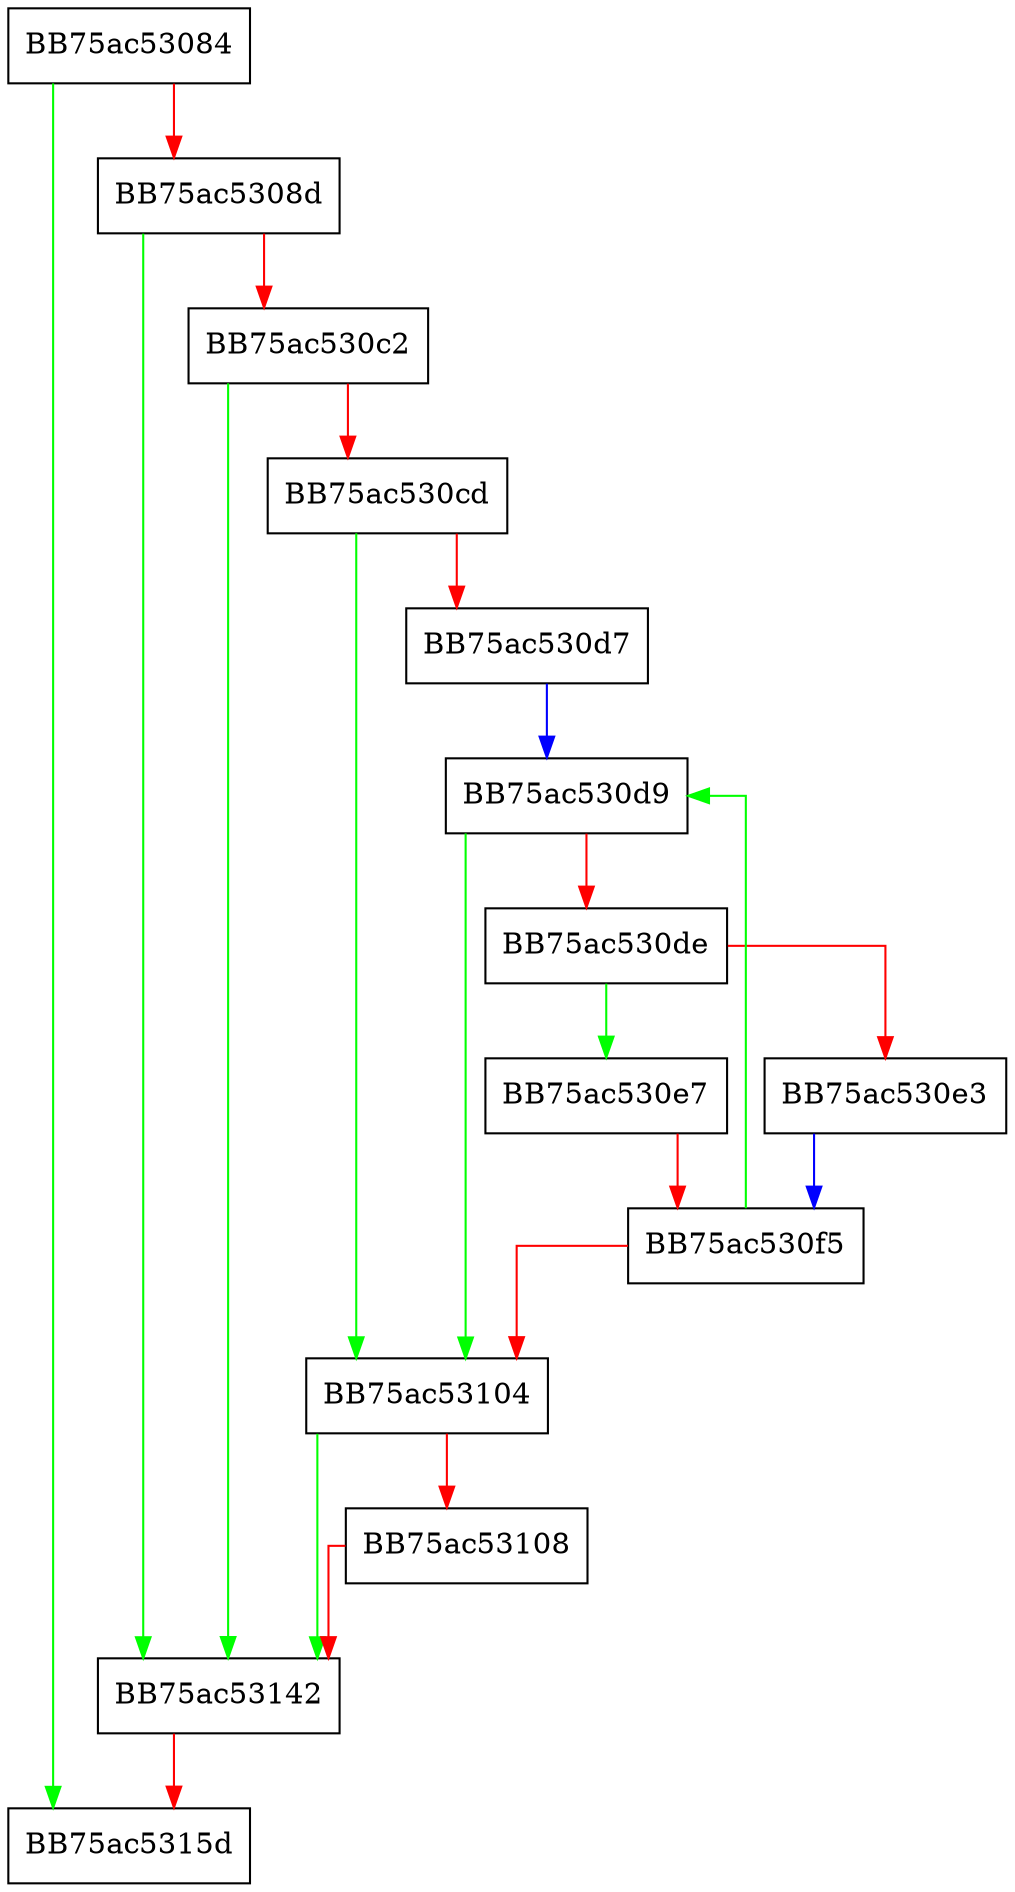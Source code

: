 digraph AddSmbiosStringToMap {
  node [shape="box"];
  graph [splines=ortho];
  BB75ac53084 -> BB75ac5315d [color="green"];
  BB75ac53084 -> BB75ac5308d [color="red"];
  BB75ac5308d -> BB75ac53142 [color="green"];
  BB75ac5308d -> BB75ac530c2 [color="red"];
  BB75ac530c2 -> BB75ac53142 [color="green"];
  BB75ac530c2 -> BB75ac530cd [color="red"];
  BB75ac530cd -> BB75ac53104 [color="green"];
  BB75ac530cd -> BB75ac530d7 [color="red"];
  BB75ac530d7 -> BB75ac530d9 [color="blue"];
  BB75ac530d9 -> BB75ac53104 [color="green"];
  BB75ac530d9 -> BB75ac530de [color="red"];
  BB75ac530de -> BB75ac530e7 [color="green"];
  BB75ac530de -> BB75ac530e3 [color="red"];
  BB75ac530e3 -> BB75ac530f5 [color="blue"];
  BB75ac530e7 -> BB75ac530f5 [color="red"];
  BB75ac530f5 -> BB75ac530d9 [color="green"];
  BB75ac530f5 -> BB75ac53104 [color="red"];
  BB75ac53104 -> BB75ac53142 [color="green"];
  BB75ac53104 -> BB75ac53108 [color="red"];
  BB75ac53108 -> BB75ac53142 [color="red"];
  BB75ac53142 -> BB75ac5315d [color="red"];
}